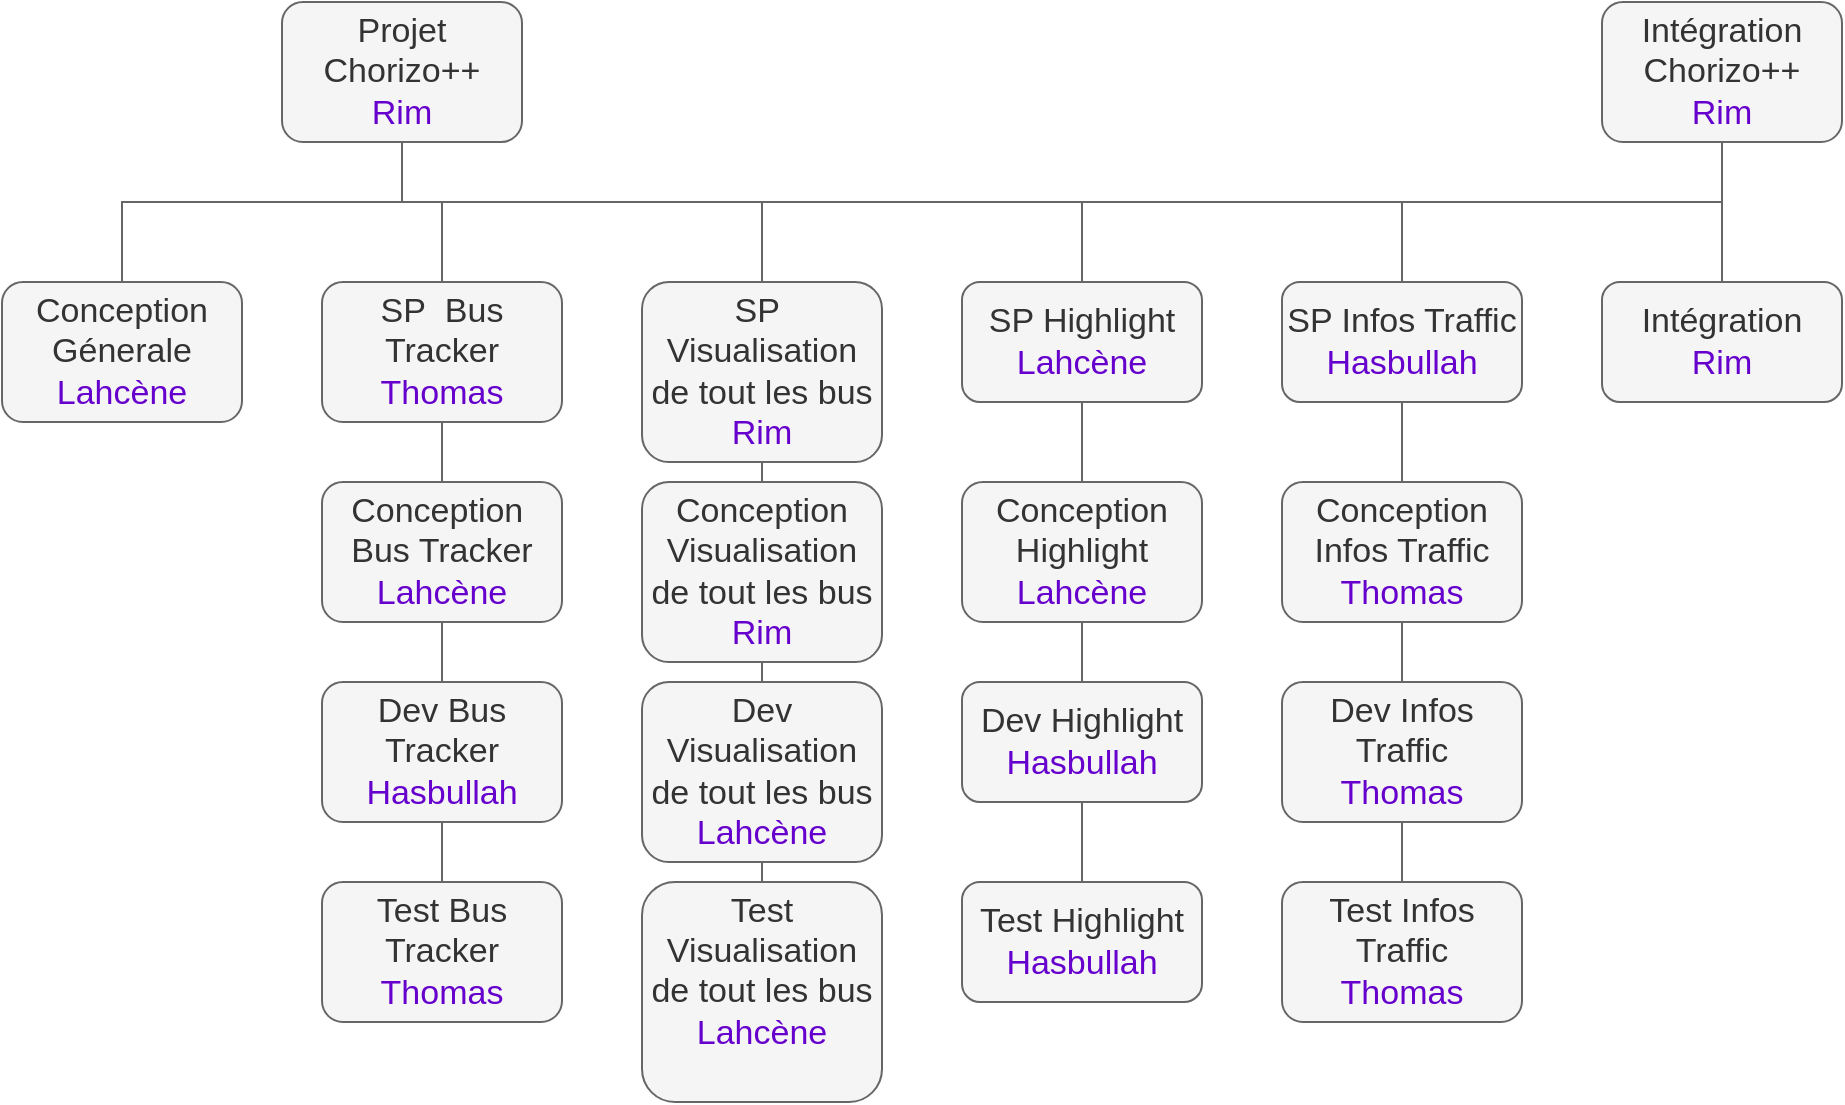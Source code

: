<mxfile version="17.4.4" type="github">
  <diagram id="E7QA8y4zll22x5wwBxDQ" name="Page-1">
    <mxGraphModel dx="1422" dy="762" grid="1" gridSize="10" guides="1" tooltips="1" connect="1" arrows="1" fold="1" page="1" pageScale="1" pageWidth="850" pageHeight="1100" math="0" shadow="0">
      <root>
        <mxCell id="0" />
        <mxCell id="1" parent="0" />
        <mxCell id="5bXxZJFlXTmMgWdF0PHa-1" value="&lt;div&gt;&lt;font style=&quot;font-size: 17px&quot;&gt;Conception Génerale&lt;/font&gt;&lt;/div&gt;&lt;div&gt;&lt;font style=&quot;font-size: 17px&quot;&gt;&lt;font color=&quot;#6600CC&quot;&gt;Lahcène&lt;/font&gt;&lt;br&gt;&lt;/font&gt;&lt;/div&gt;" style="rounded=1;whiteSpace=wrap;html=1;fillColor=#f5f5f5;fontColor=#333333;strokeColor=#666666;" parent="1" vertex="1">
          <mxGeometry x="40" y="180" width="120" height="70" as="geometry" />
        </mxCell>
        <mxCell id="5bXxZJFlXTmMgWdF0PHa-2" value="&lt;div&gt;&lt;span style=&quot;font-size: 17px&quot;&gt;Projet Chorizo++&lt;/span&gt;&lt;/div&gt;&lt;div&gt;&lt;span style=&quot;font-size: 17px&quot;&gt;&lt;font color=&quot;#6600CC&quot;&gt;Rim&lt;/font&gt;&lt;br&gt;&lt;/span&gt;&lt;/div&gt;" style="rounded=1;whiteSpace=wrap;html=1;fillColor=#f5f5f5;fontColor=#333333;strokeColor=#666666;" parent="1" vertex="1">
          <mxGeometry x="180" y="40" width="120" height="70" as="geometry" />
        </mxCell>
        <mxCell id="5bXxZJFlXTmMgWdF0PHa-3" value="&lt;div&gt;&lt;span style=&quot;font-size: 17px&quot;&gt;SP&amp;nbsp; Bus Tracker&lt;/span&gt;&lt;/div&gt;&lt;div&gt;&lt;span style=&quot;font-size: 17px&quot;&gt;&lt;font color=&quot;#6600CC&quot;&gt;Thomas&lt;/font&gt;&lt;br&gt;&lt;/span&gt;&lt;/div&gt;" style="rounded=1;whiteSpace=wrap;html=1;fillColor=#f5f5f5;fontColor=#333333;strokeColor=#666666;" parent="1" vertex="1">
          <mxGeometry x="200" y="180" width="120" height="70" as="geometry" />
        </mxCell>
        <mxCell id="5bXxZJFlXTmMgWdF0PHa-4" value="&lt;div&gt;&lt;span style=&quot;font-size: 17px&quot;&gt;SP&amp;nbsp; Visualisation de tout les bus&lt;/span&gt;&lt;/div&gt;&lt;div&gt;&lt;span style=&quot;font-size: 17px&quot;&gt;&lt;font color=&quot;#6600CC&quot;&gt;Rim&lt;/font&gt;&lt;br&gt;&lt;/span&gt;&lt;/div&gt;" style="rounded=1;whiteSpace=wrap;html=1;fillColor=#f5f5f5;fontColor=#333333;strokeColor=#666666;" parent="1" vertex="1">
          <mxGeometry x="360" y="180" width="120" height="90" as="geometry" />
        </mxCell>
        <mxCell id="5bXxZJFlXTmMgWdF0PHa-5" value="&lt;div&gt;&lt;span style=&quot;font-size: 17px&quot;&gt;SP Highlight&lt;/span&gt;&lt;/div&gt;&lt;div&gt;&lt;span style=&quot;font-size: 17px&quot;&gt;&lt;font color=&quot;#6600CC&quot;&gt;Lahcène&lt;/font&gt;&lt;br&gt;&lt;/span&gt;&lt;/div&gt;" style="rounded=1;whiteSpace=wrap;html=1;fillColor=#f5f5f5;fontColor=#333333;strokeColor=#666666;" parent="1" vertex="1">
          <mxGeometry x="520" y="180" width="120" height="60" as="geometry" />
        </mxCell>
        <mxCell id="5bXxZJFlXTmMgWdF0PHa-6" value="&lt;div&gt;&lt;span style=&quot;font-size: 17px&quot;&gt;SP Infos Traffic&lt;/span&gt;&lt;/div&gt;&lt;div&gt;&lt;span style=&quot;font-size: 17px&quot;&gt;&lt;font color=&quot;#6600CC&quot;&gt;Hasbullah&lt;/font&gt;&lt;br&gt;&lt;/span&gt;&lt;/div&gt;" style="rounded=1;whiteSpace=wrap;html=1;fillColor=#f5f5f5;fontColor=#333333;strokeColor=#666666;" parent="1" vertex="1">
          <mxGeometry x="680" y="180" width="120" height="60" as="geometry" />
        </mxCell>
        <mxCell id="5bXxZJFlXTmMgWdF0PHa-7" value="&lt;div&gt;&lt;span style=&quot;font-size: 17px&quot;&gt;Intégration&lt;/span&gt;&lt;/div&gt;&lt;div&gt;&lt;span style=&quot;font-size: 17px&quot;&gt;&lt;font color=&quot;#6600CC&quot;&gt;Rim&lt;/font&gt;&lt;br&gt;&lt;/span&gt;&lt;/div&gt;" style="rounded=1;whiteSpace=wrap;html=1;fillColor=#f5f5f5;fontColor=#333333;strokeColor=#666666;" parent="1" vertex="1">
          <mxGeometry x="840" y="180" width="120" height="60" as="geometry" />
        </mxCell>
        <mxCell id="5bXxZJFlXTmMgWdF0PHa-8" value="&lt;div&gt;&lt;span style=&quot;font-size: 17px&quot;&gt;Intégration Chorizo++&lt;/span&gt;&lt;/div&gt;&lt;div&gt;&lt;span style=&quot;font-size: 17px&quot;&gt;&lt;font color=&quot;#6600CC&quot;&gt;Rim&lt;/font&gt;&lt;br&gt;&lt;/span&gt;&lt;/div&gt;" style="rounded=1;whiteSpace=wrap;html=1;fillColor=#f5f5f5;fontColor=#333333;strokeColor=#666666;" parent="1" vertex="1">
          <mxGeometry x="840" y="40" width="120" height="70" as="geometry" />
        </mxCell>
        <mxCell id="5bXxZJFlXTmMgWdF0PHa-9" value="" style="endArrow=none;html=1;rounded=0;fontSize=17;entryX=0.5;entryY=1;entryDx=0;entryDy=0;exitX=0.5;exitY=0;exitDx=0;exitDy=0;fillColor=#f5f5f5;strokeColor=#666666;" parent="1" source="5bXxZJFlXTmMgWdF0PHa-7" target="5bXxZJFlXTmMgWdF0PHa-8" edge="1">
          <mxGeometry width="50" height="50" relative="1" as="geometry">
            <mxPoint x="390" y="420" as="sourcePoint" />
            <mxPoint x="440" y="370" as="targetPoint" />
          </mxGeometry>
        </mxCell>
        <mxCell id="5bXxZJFlXTmMgWdF0PHa-10" value="" style="endArrow=none;html=1;rounded=0;fontSize=17;entryX=0.5;entryY=0;entryDx=0;entryDy=0;exitX=0.5;exitY=1;exitDx=0;exitDy=0;fillColor=#f5f5f5;strokeColor=#666666;" parent="1" source="5bXxZJFlXTmMgWdF0PHa-2" target="5bXxZJFlXTmMgWdF0PHa-1" edge="1">
          <mxGeometry width="50" height="50" relative="1" as="geometry">
            <mxPoint x="390" y="420" as="sourcePoint" />
            <mxPoint x="440" y="370" as="targetPoint" />
            <Array as="points">
              <mxPoint x="240" y="140" />
              <mxPoint x="100" y="140" />
            </Array>
          </mxGeometry>
        </mxCell>
        <mxCell id="5bXxZJFlXTmMgWdF0PHa-11" value="" style="endArrow=none;html=1;rounded=0;fontSize=17;exitX=0.5;exitY=0;exitDx=0;exitDy=0;entryX=0.5;entryY=1;entryDx=0;entryDy=0;fillColor=#f5f5f5;strokeColor=#666666;" parent="1" source="5bXxZJFlXTmMgWdF0PHa-3" target="5bXxZJFlXTmMgWdF0PHa-2" edge="1">
          <mxGeometry width="50" height="50" relative="1" as="geometry">
            <mxPoint x="290" y="160" as="sourcePoint" />
            <mxPoint x="340" y="110" as="targetPoint" />
            <Array as="points">
              <mxPoint x="260" y="140" />
              <mxPoint x="240" y="140" />
            </Array>
          </mxGeometry>
        </mxCell>
        <mxCell id="5bXxZJFlXTmMgWdF0PHa-12" value="" style="endArrow=none;html=1;rounded=0;fontSize=17;exitX=0.5;exitY=0;exitDx=0;exitDy=0;entryX=0.5;entryY=1;entryDx=0;entryDy=0;fillColor=#f5f5f5;strokeColor=#666666;" parent="1" source="5bXxZJFlXTmMgWdF0PHa-4" target="5bXxZJFlXTmMgWdF0PHa-2" edge="1">
          <mxGeometry width="50" height="50" relative="1" as="geometry">
            <mxPoint x="390" y="420" as="sourcePoint" />
            <mxPoint x="440" y="370" as="targetPoint" />
            <Array as="points">
              <mxPoint x="420" y="140" />
              <mxPoint x="240" y="140" />
            </Array>
          </mxGeometry>
        </mxCell>
        <mxCell id="5bXxZJFlXTmMgWdF0PHa-13" value="" style="endArrow=none;html=1;rounded=0;fontSize=17;exitX=0.5;exitY=0;exitDx=0;exitDy=0;entryX=0.5;entryY=1;entryDx=0;entryDy=0;fillColor=#f5f5f5;strokeColor=#666666;" parent="1" source="5bXxZJFlXTmMgWdF0PHa-5" target="5bXxZJFlXTmMgWdF0PHa-2" edge="1">
          <mxGeometry width="50" height="50" relative="1" as="geometry">
            <mxPoint x="390" y="420" as="sourcePoint" />
            <mxPoint x="440" y="370" as="targetPoint" />
            <Array as="points">
              <mxPoint x="580" y="140" />
              <mxPoint x="240" y="140" />
            </Array>
          </mxGeometry>
        </mxCell>
        <mxCell id="5bXxZJFlXTmMgWdF0PHa-14" value="" style="endArrow=none;html=1;rounded=0;fontSize=17;exitX=0.5;exitY=0;exitDx=0;exitDy=0;entryX=0.5;entryY=1;entryDx=0;entryDy=0;fillColor=#f5f5f5;strokeColor=#666666;" parent="1" source="5bXxZJFlXTmMgWdF0PHa-6" target="5bXxZJFlXTmMgWdF0PHa-2" edge="1">
          <mxGeometry width="50" height="50" relative="1" as="geometry">
            <mxPoint x="390" y="420" as="sourcePoint" />
            <mxPoint x="440" y="370" as="targetPoint" />
            <Array as="points">
              <mxPoint x="740" y="140" />
              <mxPoint x="240" y="140" />
            </Array>
          </mxGeometry>
        </mxCell>
        <mxCell id="5bXxZJFlXTmMgWdF0PHa-15" value="" style="endArrow=none;html=1;rounded=0;fontSize=17;exitX=0.5;exitY=0;exitDx=0;exitDy=0;entryX=0.5;entryY=1;entryDx=0;entryDy=0;fillColor=#f5f5f5;strokeColor=#666666;" parent="1" source="5bXxZJFlXTmMgWdF0PHa-7" target="5bXxZJFlXTmMgWdF0PHa-2" edge="1">
          <mxGeometry width="50" height="50" relative="1" as="geometry">
            <mxPoint x="390" y="420" as="sourcePoint" />
            <mxPoint x="440" y="370" as="targetPoint" />
            <Array as="points">
              <mxPoint x="900" y="140" />
              <mxPoint x="240" y="140" />
            </Array>
          </mxGeometry>
        </mxCell>
        <mxCell id="5bXxZJFlXTmMgWdF0PHa-16" value="&lt;div&gt;&lt;span style=&quot;font-size: 17px&quot;&gt;Conception&amp;nbsp; Bus Tracker&lt;/span&gt;&lt;/div&gt;&lt;div&gt;&lt;span style=&quot;font-size: 17px&quot;&gt;&lt;font color=&quot;#6600CC&quot;&gt;Lahcène&lt;/font&gt;&lt;br&gt;&lt;/span&gt;&lt;/div&gt;" style="rounded=1;whiteSpace=wrap;html=1;fillColor=#f5f5f5;fontColor=#333333;strokeColor=#666666;" parent="1" vertex="1">
          <mxGeometry x="200" y="280" width="120" height="70" as="geometry" />
        </mxCell>
        <mxCell id="5bXxZJFlXTmMgWdF0PHa-17" value="&lt;div&gt;&lt;span style=&quot;font-size: 17px&quot;&gt;Dev Bus Tracker&lt;/span&gt;&lt;/div&gt;&lt;div&gt;&lt;span style=&quot;font-size: 17px&quot;&gt;&lt;font color=&quot;#6600cc&quot;&gt;Hasbullah&lt;/font&gt;&lt;/span&gt;&lt;/div&gt;" style="rounded=1;whiteSpace=wrap;html=1;fillColor=#f5f5f5;fontColor=#333333;strokeColor=#666666;" parent="1" vertex="1">
          <mxGeometry x="200" y="380" width="120" height="70" as="geometry" />
        </mxCell>
        <mxCell id="5bXxZJFlXTmMgWdF0PHa-18" value="&lt;div&gt;&lt;span style=&quot;font-size: 17px&quot;&gt;Test Bus Tracker&lt;/span&gt;&lt;/div&gt;&lt;div&gt;&lt;span style=&quot;font-size: 17px&quot;&gt;&lt;font color=&quot;#6600CC&quot;&gt;Thomas&lt;/font&gt;&lt;br&gt;&lt;/span&gt;&lt;/div&gt;" style="rounded=1;whiteSpace=wrap;html=1;fillColor=#f5f5f5;fontColor=#333333;strokeColor=#666666;" parent="1" vertex="1">
          <mxGeometry x="200" y="480" width="120" height="70" as="geometry" />
        </mxCell>
        <mxCell id="5bXxZJFlXTmMgWdF0PHa-19" value="&lt;div&gt;&lt;span style=&quot;font-size: 17px&quot;&gt;Conception Visualisation de tout les bus&lt;/span&gt;&lt;/div&gt;&lt;div&gt;&lt;span style=&quot;font-size: 17px&quot;&gt;&lt;font color=&quot;#6600CC&quot;&gt;Rim&lt;/font&gt;&lt;br&gt;&lt;/span&gt;&lt;/div&gt;" style="rounded=1;whiteSpace=wrap;html=1;fillColor=#f5f5f5;fontColor=#333333;strokeColor=#666666;" parent="1" vertex="1">
          <mxGeometry x="360" y="280" width="120" height="90" as="geometry" />
        </mxCell>
        <mxCell id="5bXxZJFlXTmMgWdF0PHa-20" value="&lt;div&gt;&lt;span style=&quot;font-size: 17px&quot;&gt;Dev Visualisation de tout les bus&lt;/span&gt;&lt;/div&gt;&lt;div&gt;&lt;span style=&quot;font-size: 17px&quot;&gt;&lt;font color=&quot;#6600CC&quot;&gt;Lahcène&lt;/font&gt;&lt;br&gt;&lt;/span&gt;&lt;/div&gt;" style="rounded=1;whiteSpace=wrap;html=1;fillColor=#f5f5f5;fontColor=#333333;strokeColor=#666666;" parent="1" vertex="1">
          <mxGeometry x="360" y="380" width="120" height="90" as="geometry" />
        </mxCell>
        <mxCell id="5bXxZJFlXTmMgWdF0PHa-21" value="&lt;div&gt;&lt;span style=&quot;font-size: 17px&quot;&gt;Test Visualisation de tout les bus&lt;/span&gt;&lt;/div&gt;&lt;div&gt;&lt;span style=&quot;font-size: 17px&quot;&gt;&lt;font color=&quot;#6600CC&quot;&gt;Lahcène&lt;/font&gt;&lt;br&gt;&lt;/span&gt;&lt;/div&gt;&lt;div&gt;&lt;span style=&quot;font-size: 17px&quot;&gt;&lt;br&gt;&lt;/span&gt;&lt;/div&gt;" style="rounded=1;whiteSpace=wrap;html=1;fillColor=#f5f5f5;fontColor=#333333;strokeColor=#666666;" parent="1" vertex="1">
          <mxGeometry x="360" y="480" width="120" height="110" as="geometry" />
        </mxCell>
        <mxCell id="5bXxZJFlXTmMgWdF0PHa-22" value="&lt;div&gt;&lt;span style=&quot;font-size: 17px&quot;&gt;Conception Highlight&lt;/span&gt;&lt;/div&gt;&lt;div&gt;&lt;span style=&quot;font-size: 17px&quot;&gt;&lt;font color=&quot;#6600CC&quot;&gt;Lahcène&lt;/font&gt;&lt;br&gt;&lt;/span&gt;&lt;/div&gt;" style="rounded=1;whiteSpace=wrap;html=1;fillColor=#f5f5f5;fontColor=#333333;strokeColor=#666666;" parent="1" vertex="1">
          <mxGeometry x="520" y="280" width="120" height="70" as="geometry" />
        </mxCell>
        <mxCell id="5bXxZJFlXTmMgWdF0PHa-23" value="&lt;div&gt;&lt;span style=&quot;font-size: 17px&quot;&gt;Dev Highlight&lt;/span&gt;&lt;/div&gt;&lt;div&gt;&lt;font color=&quot;#6600cc&quot;&gt;&lt;span style=&quot;font-size: 17px&quot;&gt;Hasbullah&lt;/span&gt;&lt;/font&gt;&lt;/div&gt;" style="rounded=1;whiteSpace=wrap;html=1;fillColor=#f5f5f5;fontColor=#333333;strokeColor=#666666;" parent="1" vertex="1">
          <mxGeometry x="520" y="380" width="120" height="60" as="geometry" />
        </mxCell>
        <mxCell id="5bXxZJFlXTmMgWdF0PHa-24" value="&lt;div&gt;&lt;span style=&quot;font-size: 17px&quot;&gt;Test Highlight&lt;/span&gt;&lt;/div&gt;&lt;div&gt;&lt;span style=&quot;font-size: 17px&quot;&gt;&lt;font color=&quot;#6600cc&quot;&gt;Hasbullah&lt;/font&gt;&lt;/span&gt;&lt;/div&gt;" style="rounded=1;whiteSpace=wrap;html=1;fillColor=#f5f5f5;fontColor=#333333;strokeColor=#666666;" parent="1" vertex="1">
          <mxGeometry x="520" y="480" width="120" height="60" as="geometry" />
        </mxCell>
        <mxCell id="5bXxZJFlXTmMgWdF0PHa-25" value="&lt;div&gt;&lt;span style=&quot;font-size: 17px&quot;&gt;Conception Infos Traffic&lt;/span&gt;&lt;/div&gt;&lt;div&gt;&lt;span style=&quot;font-size: 17px&quot;&gt;&lt;font color=&quot;#6600CC&quot;&gt;Thomas&lt;/font&gt;&lt;br&gt;&lt;/span&gt;&lt;/div&gt;" style="rounded=1;whiteSpace=wrap;html=1;fillColor=#f5f5f5;fontColor=#333333;strokeColor=#666666;" parent="1" vertex="1">
          <mxGeometry x="680" y="280" width="120" height="70" as="geometry" />
        </mxCell>
        <mxCell id="5bXxZJFlXTmMgWdF0PHa-26" value="&lt;div&gt;&lt;span style=&quot;font-size: 17px&quot;&gt;Dev Infos Traffic&lt;/span&gt;&lt;/div&gt;&lt;div&gt;&lt;span style=&quot;font-size: 17px&quot;&gt;&lt;font color=&quot;#6600CC&quot;&gt;Thomas&lt;/font&gt;&lt;br&gt;&lt;/span&gt;&lt;/div&gt;" style="rounded=1;whiteSpace=wrap;html=1;fillColor=#f5f5f5;fontColor=#333333;strokeColor=#666666;" parent="1" vertex="1">
          <mxGeometry x="680" y="380" width="120" height="70" as="geometry" />
        </mxCell>
        <mxCell id="5bXxZJFlXTmMgWdF0PHa-27" value="&lt;div&gt;&lt;span style=&quot;font-size: 17px&quot;&gt;Test Infos Traffic&lt;/span&gt;&lt;/div&gt;&lt;div&gt;&lt;span style=&quot;font-size: 17px&quot;&gt;&lt;font color=&quot;#6600CC&quot;&gt;Thomas&lt;/font&gt;&lt;br&gt;&lt;/span&gt;&lt;/div&gt;" style="rounded=1;whiteSpace=wrap;html=1;fillColor=#f5f5f5;fontColor=#333333;strokeColor=#666666;" parent="1" vertex="1">
          <mxGeometry x="680" y="480" width="120" height="70" as="geometry" />
        </mxCell>
        <mxCell id="5bXxZJFlXTmMgWdF0PHa-28" value="" style="endArrow=none;html=1;rounded=0;fontSize=17;exitX=0.5;exitY=1;exitDx=0;exitDy=0;entryX=0.5;entryY=0;entryDx=0;entryDy=0;fillColor=#f5f5f5;strokeColor=#666666;" parent="1" source="5bXxZJFlXTmMgWdF0PHa-3" target="5bXxZJFlXTmMgWdF0PHa-16" edge="1">
          <mxGeometry width="50" height="50" relative="1" as="geometry">
            <mxPoint x="390" y="420" as="sourcePoint" />
            <mxPoint x="440" y="370" as="targetPoint" />
          </mxGeometry>
        </mxCell>
        <mxCell id="5bXxZJFlXTmMgWdF0PHa-29" value="" style="endArrow=none;html=1;rounded=0;fontSize=17;exitX=0.5;exitY=1;exitDx=0;exitDy=0;entryX=0.5;entryY=0;entryDx=0;entryDy=0;fillColor=#f5f5f5;strokeColor=#666666;" parent="1" source="5bXxZJFlXTmMgWdF0PHa-16" target="5bXxZJFlXTmMgWdF0PHa-17" edge="1">
          <mxGeometry width="50" height="50" relative="1" as="geometry">
            <mxPoint x="390" y="420" as="sourcePoint" />
            <mxPoint x="440" y="370" as="targetPoint" />
          </mxGeometry>
        </mxCell>
        <mxCell id="5bXxZJFlXTmMgWdF0PHa-30" value="" style="endArrow=none;html=1;rounded=0;fontSize=17;exitX=0.5;exitY=1;exitDx=0;exitDy=0;entryX=0.5;entryY=0;entryDx=0;entryDy=0;fillColor=#f5f5f5;strokeColor=#666666;" parent="1" source="5bXxZJFlXTmMgWdF0PHa-17" target="5bXxZJFlXTmMgWdF0PHa-18" edge="1">
          <mxGeometry width="50" height="50" relative="1" as="geometry">
            <mxPoint x="390" y="420" as="sourcePoint" />
            <mxPoint x="440" y="370" as="targetPoint" />
          </mxGeometry>
        </mxCell>
        <mxCell id="5bXxZJFlXTmMgWdF0PHa-31" value="" style="endArrow=none;html=1;rounded=0;fontSize=17;exitX=0.5;exitY=1;exitDx=0;exitDy=0;entryX=0.5;entryY=0;entryDx=0;entryDy=0;fillColor=#f5f5f5;strokeColor=#666666;" parent="1" source="5bXxZJFlXTmMgWdF0PHa-4" target="5bXxZJFlXTmMgWdF0PHa-19" edge="1">
          <mxGeometry width="50" height="50" relative="1" as="geometry">
            <mxPoint x="284" y="250" as="sourcePoint" />
            <mxPoint x="284" y="290" as="targetPoint" />
          </mxGeometry>
        </mxCell>
        <mxCell id="5bXxZJFlXTmMgWdF0PHa-32" value="" style="endArrow=none;html=1;rounded=0;fontSize=17;exitX=0.5;exitY=1;exitDx=0;exitDy=0;entryX=0.5;entryY=0;entryDx=0;entryDy=0;fillColor=#f5f5f5;strokeColor=#666666;" parent="1" source="5bXxZJFlXTmMgWdF0PHa-19" target="5bXxZJFlXTmMgWdF0PHa-20" edge="1">
          <mxGeometry width="50" height="50" relative="1" as="geometry">
            <mxPoint x="284" y="350" as="sourcePoint" />
            <mxPoint x="284" y="390" as="targetPoint" />
          </mxGeometry>
        </mxCell>
        <mxCell id="5bXxZJFlXTmMgWdF0PHa-33" value="" style="endArrow=none;html=1;rounded=0;fontSize=17;exitX=0.5;exitY=1;exitDx=0;exitDy=0;entryX=0.5;entryY=0;entryDx=0;entryDy=0;fillColor=#f5f5f5;strokeColor=#666666;" parent="1" source="5bXxZJFlXTmMgWdF0PHa-20" target="5bXxZJFlXTmMgWdF0PHa-21" edge="1">
          <mxGeometry width="50" height="50" relative="1" as="geometry">
            <mxPoint x="284" y="450" as="sourcePoint" />
            <mxPoint x="284" y="490" as="targetPoint" />
          </mxGeometry>
        </mxCell>
        <mxCell id="5bXxZJFlXTmMgWdF0PHa-34" value="" style="endArrow=none;html=1;rounded=0;fontSize=17;exitX=0.5;exitY=1;exitDx=0;exitDy=0;entryX=0.5;entryY=0;entryDx=0;entryDy=0;fillColor=#f5f5f5;strokeColor=#666666;" parent="1" source="5bXxZJFlXTmMgWdF0PHa-5" target="5bXxZJFlXTmMgWdF0PHa-22" edge="1">
          <mxGeometry width="50" height="50" relative="1" as="geometry">
            <mxPoint x="280" y="260" as="sourcePoint" />
            <mxPoint x="280" y="300" as="targetPoint" />
          </mxGeometry>
        </mxCell>
        <mxCell id="5bXxZJFlXTmMgWdF0PHa-35" value="" style="endArrow=none;html=1;rounded=0;fontSize=17;exitX=0.5;exitY=1;exitDx=0;exitDy=0;entryX=0.5;entryY=0;entryDx=0;entryDy=0;fillColor=#f5f5f5;strokeColor=#666666;" parent="1" source="5bXxZJFlXTmMgWdF0PHa-22" target="5bXxZJFlXTmMgWdF0PHa-23" edge="1">
          <mxGeometry width="50" height="50" relative="1" as="geometry">
            <mxPoint x="280" y="360" as="sourcePoint" />
            <mxPoint x="280" y="400" as="targetPoint" />
          </mxGeometry>
        </mxCell>
        <mxCell id="5bXxZJFlXTmMgWdF0PHa-36" value="" style="endArrow=none;html=1;rounded=0;fontSize=17;exitX=0.5;exitY=1;exitDx=0;exitDy=0;entryX=0.5;entryY=0;entryDx=0;entryDy=0;fillColor=#f5f5f5;strokeColor=#666666;" parent="1" source="5bXxZJFlXTmMgWdF0PHa-23" target="5bXxZJFlXTmMgWdF0PHa-24" edge="1">
          <mxGeometry width="50" height="50" relative="1" as="geometry">
            <mxPoint x="280" y="460" as="sourcePoint" />
            <mxPoint x="280" y="500" as="targetPoint" />
          </mxGeometry>
        </mxCell>
        <mxCell id="5bXxZJFlXTmMgWdF0PHa-37" value="" style="endArrow=none;html=1;rounded=0;fontSize=17;exitX=0.5;exitY=1;exitDx=0;exitDy=0;entryX=0.5;entryY=0;entryDx=0;entryDy=0;fillColor=#f5f5f5;strokeColor=#666666;" parent="1" source="5bXxZJFlXTmMgWdF0PHa-6" target="5bXxZJFlXTmMgWdF0PHa-25" edge="1">
          <mxGeometry width="50" height="50" relative="1" as="geometry">
            <mxPoint x="590" y="250" as="sourcePoint" />
            <mxPoint x="590" y="290" as="targetPoint" />
          </mxGeometry>
        </mxCell>
        <mxCell id="5bXxZJFlXTmMgWdF0PHa-38" value="" style="endArrow=none;html=1;rounded=0;fontSize=17;exitX=0.5;exitY=1;exitDx=0;exitDy=0;entryX=0.5;entryY=0;entryDx=0;entryDy=0;fillColor=#f5f5f5;strokeColor=#666666;" parent="1" source="5bXxZJFlXTmMgWdF0PHa-25" target="5bXxZJFlXTmMgWdF0PHa-26" edge="1">
          <mxGeometry width="50" height="50" relative="1" as="geometry">
            <mxPoint x="590" y="350" as="sourcePoint" />
            <mxPoint x="590" y="390" as="targetPoint" />
          </mxGeometry>
        </mxCell>
        <mxCell id="5bXxZJFlXTmMgWdF0PHa-39" value="" style="endArrow=none;html=1;rounded=0;fontSize=17;exitX=0.5;exitY=1;exitDx=0;exitDy=0;entryX=0.5;entryY=0;entryDx=0;entryDy=0;fillColor=#f5f5f5;strokeColor=#666666;" parent="1" source="5bXxZJFlXTmMgWdF0PHa-26" target="5bXxZJFlXTmMgWdF0PHa-27" edge="1">
          <mxGeometry width="50" height="50" relative="1" as="geometry">
            <mxPoint x="590" y="450" as="sourcePoint" />
            <mxPoint x="590" y="490" as="targetPoint" />
          </mxGeometry>
        </mxCell>
      </root>
    </mxGraphModel>
  </diagram>
</mxfile>

